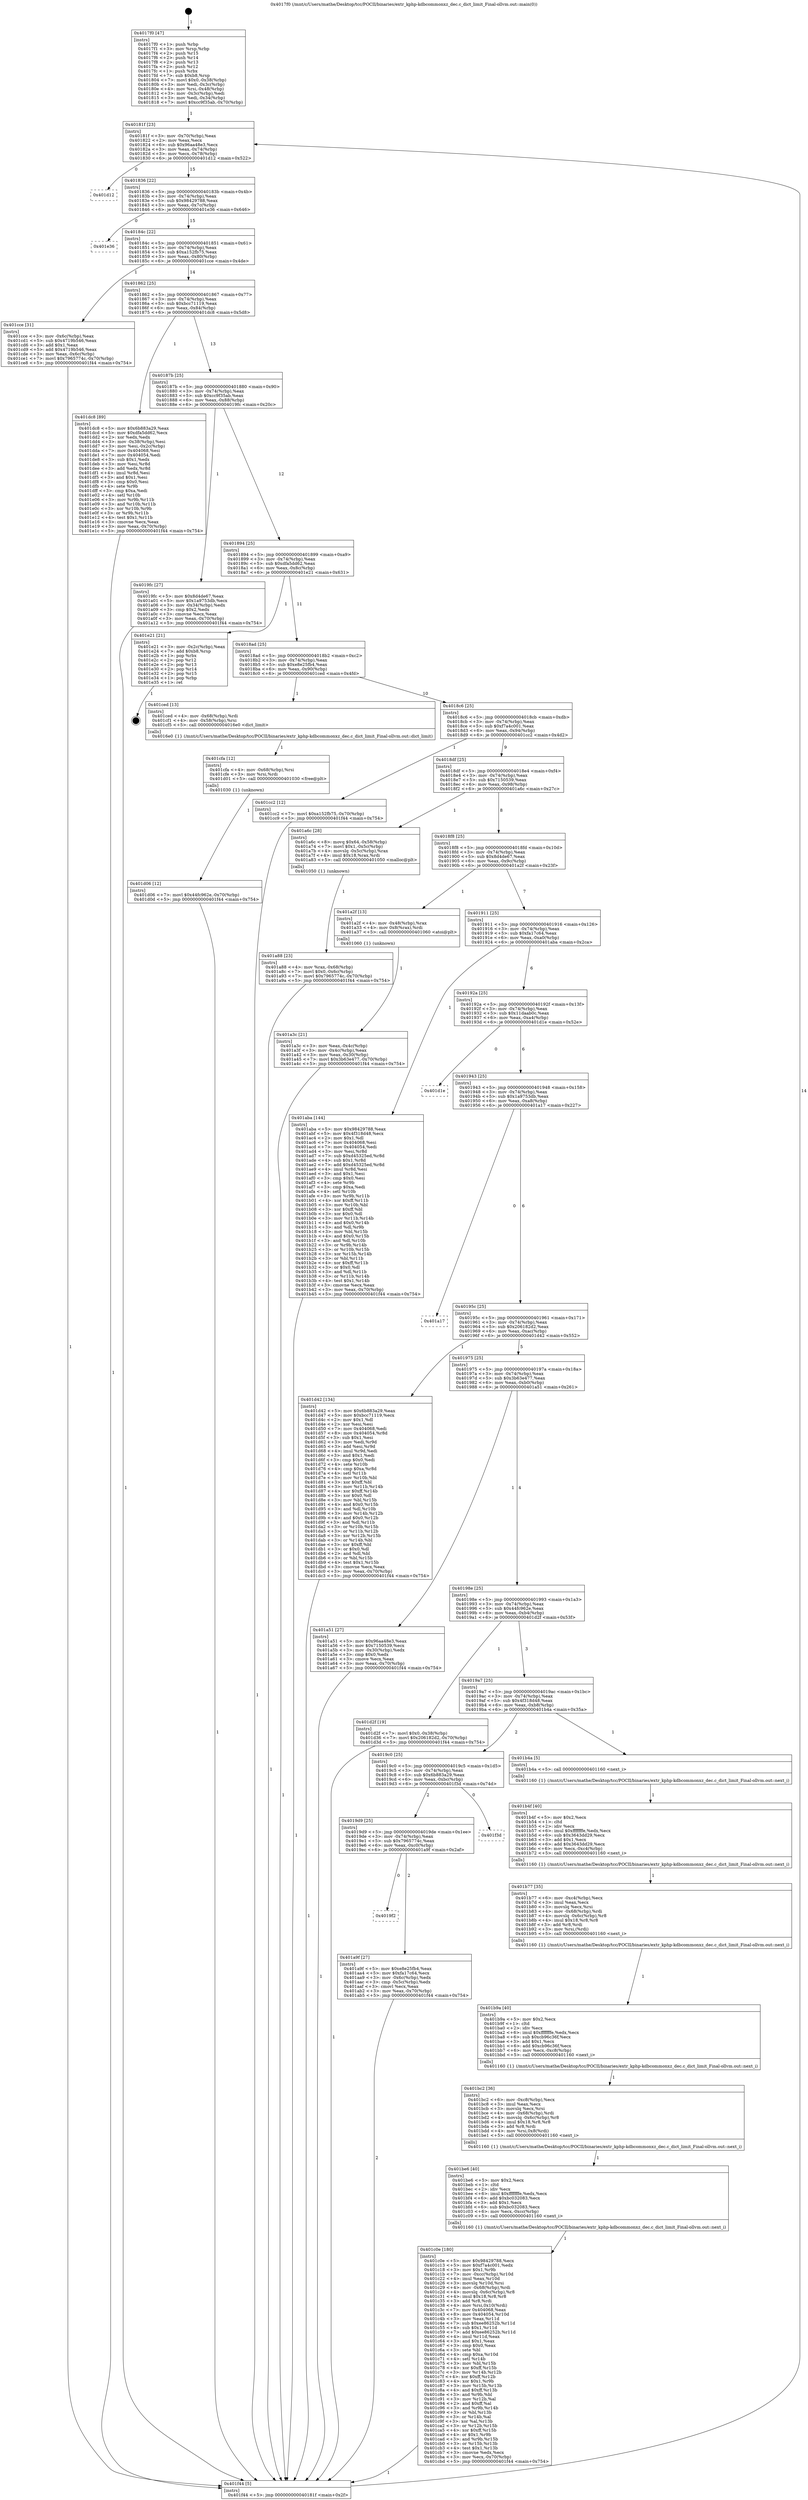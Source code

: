 digraph "0x4017f0" {
  label = "0x4017f0 (/mnt/c/Users/mathe/Desktop/tcc/POCII/binaries/extr_kphp-kdbcommonxz_dec.c_dict_limit_Final-ollvm.out::main(0))"
  labelloc = "t"
  node[shape=record]

  Entry [label="",width=0.3,height=0.3,shape=circle,fillcolor=black,style=filled]
  "0x40181f" [label="{
     0x40181f [23]\l
     | [instrs]\l
     &nbsp;&nbsp;0x40181f \<+3\>: mov -0x70(%rbp),%eax\l
     &nbsp;&nbsp;0x401822 \<+2\>: mov %eax,%ecx\l
     &nbsp;&nbsp;0x401824 \<+6\>: sub $0x96aa48e3,%ecx\l
     &nbsp;&nbsp;0x40182a \<+3\>: mov %eax,-0x74(%rbp)\l
     &nbsp;&nbsp;0x40182d \<+3\>: mov %ecx,-0x78(%rbp)\l
     &nbsp;&nbsp;0x401830 \<+6\>: je 0000000000401d12 \<main+0x522\>\l
  }"]
  "0x401d12" [label="{
     0x401d12\l
  }", style=dashed]
  "0x401836" [label="{
     0x401836 [22]\l
     | [instrs]\l
     &nbsp;&nbsp;0x401836 \<+5\>: jmp 000000000040183b \<main+0x4b\>\l
     &nbsp;&nbsp;0x40183b \<+3\>: mov -0x74(%rbp),%eax\l
     &nbsp;&nbsp;0x40183e \<+5\>: sub $0x98429788,%eax\l
     &nbsp;&nbsp;0x401843 \<+3\>: mov %eax,-0x7c(%rbp)\l
     &nbsp;&nbsp;0x401846 \<+6\>: je 0000000000401e36 \<main+0x646\>\l
  }"]
  Exit [label="",width=0.3,height=0.3,shape=circle,fillcolor=black,style=filled,peripheries=2]
  "0x401e36" [label="{
     0x401e36\l
  }", style=dashed]
  "0x40184c" [label="{
     0x40184c [22]\l
     | [instrs]\l
     &nbsp;&nbsp;0x40184c \<+5\>: jmp 0000000000401851 \<main+0x61\>\l
     &nbsp;&nbsp;0x401851 \<+3\>: mov -0x74(%rbp),%eax\l
     &nbsp;&nbsp;0x401854 \<+5\>: sub $0xa152fb75,%eax\l
     &nbsp;&nbsp;0x401859 \<+3\>: mov %eax,-0x80(%rbp)\l
     &nbsp;&nbsp;0x40185c \<+6\>: je 0000000000401cce \<main+0x4de\>\l
  }"]
  "0x401d06" [label="{
     0x401d06 [12]\l
     | [instrs]\l
     &nbsp;&nbsp;0x401d06 \<+7\>: movl $0x44fc962e,-0x70(%rbp)\l
     &nbsp;&nbsp;0x401d0d \<+5\>: jmp 0000000000401f44 \<main+0x754\>\l
  }"]
  "0x401cce" [label="{
     0x401cce [31]\l
     | [instrs]\l
     &nbsp;&nbsp;0x401cce \<+3\>: mov -0x6c(%rbp),%eax\l
     &nbsp;&nbsp;0x401cd1 \<+5\>: sub $0x4719b546,%eax\l
     &nbsp;&nbsp;0x401cd6 \<+3\>: add $0x1,%eax\l
     &nbsp;&nbsp;0x401cd9 \<+5\>: add $0x4719b546,%eax\l
     &nbsp;&nbsp;0x401cde \<+3\>: mov %eax,-0x6c(%rbp)\l
     &nbsp;&nbsp;0x401ce1 \<+7\>: movl $0x7965774c,-0x70(%rbp)\l
     &nbsp;&nbsp;0x401ce8 \<+5\>: jmp 0000000000401f44 \<main+0x754\>\l
  }"]
  "0x401862" [label="{
     0x401862 [25]\l
     | [instrs]\l
     &nbsp;&nbsp;0x401862 \<+5\>: jmp 0000000000401867 \<main+0x77\>\l
     &nbsp;&nbsp;0x401867 \<+3\>: mov -0x74(%rbp),%eax\l
     &nbsp;&nbsp;0x40186a \<+5\>: sub $0xbcc71119,%eax\l
     &nbsp;&nbsp;0x40186f \<+6\>: mov %eax,-0x84(%rbp)\l
     &nbsp;&nbsp;0x401875 \<+6\>: je 0000000000401dc8 \<main+0x5d8\>\l
  }"]
  "0x401cfa" [label="{
     0x401cfa [12]\l
     | [instrs]\l
     &nbsp;&nbsp;0x401cfa \<+4\>: mov -0x68(%rbp),%rsi\l
     &nbsp;&nbsp;0x401cfe \<+3\>: mov %rsi,%rdi\l
     &nbsp;&nbsp;0x401d01 \<+5\>: call 0000000000401030 \<free@plt\>\l
     | [calls]\l
     &nbsp;&nbsp;0x401030 \{1\} (unknown)\l
  }"]
  "0x401dc8" [label="{
     0x401dc8 [89]\l
     | [instrs]\l
     &nbsp;&nbsp;0x401dc8 \<+5\>: mov $0x6b883a29,%eax\l
     &nbsp;&nbsp;0x401dcd \<+5\>: mov $0xdfa5dd62,%ecx\l
     &nbsp;&nbsp;0x401dd2 \<+2\>: xor %edx,%edx\l
     &nbsp;&nbsp;0x401dd4 \<+3\>: mov -0x38(%rbp),%esi\l
     &nbsp;&nbsp;0x401dd7 \<+3\>: mov %esi,-0x2c(%rbp)\l
     &nbsp;&nbsp;0x401dda \<+7\>: mov 0x404068,%esi\l
     &nbsp;&nbsp;0x401de1 \<+7\>: mov 0x404054,%edi\l
     &nbsp;&nbsp;0x401de8 \<+3\>: sub $0x1,%edx\l
     &nbsp;&nbsp;0x401deb \<+3\>: mov %esi,%r8d\l
     &nbsp;&nbsp;0x401dee \<+3\>: add %edx,%r8d\l
     &nbsp;&nbsp;0x401df1 \<+4\>: imul %r8d,%esi\l
     &nbsp;&nbsp;0x401df5 \<+3\>: and $0x1,%esi\l
     &nbsp;&nbsp;0x401df8 \<+3\>: cmp $0x0,%esi\l
     &nbsp;&nbsp;0x401dfb \<+4\>: sete %r9b\l
     &nbsp;&nbsp;0x401dff \<+3\>: cmp $0xa,%edi\l
     &nbsp;&nbsp;0x401e02 \<+4\>: setl %r10b\l
     &nbsp;&nbsp;0x401e06 \<+3\>: mov %r9b,%r11b\l
     &nbsp;&nbsp;0x401e09 \<+3\>: and %r10b,%r11b\l
     &nbsp;&nbsp;0x401e0c \<+3\>: xor %r10b,%r9b\l
     &nbsp;&nbsp;0x401e0f \<+3\>: or %r9b,%r11b\l
     &nbsp;&nbsp;0x401e12 \<+4\>: test $0x1,%r11b\l
     &nbsp;&nbsp;0x401e16 \<+3\>: cmovne %ecx,%eax\l
     &nbsp;&nbsp;0x401e19 \<+3\>: mov %eax,-0x70(%rbp)\l
     &nbsp;&nbsp;0x401e1c \<+5\>: jmp 0000000000401f44 \<main+0x754\>\l
  }"]
  "0x40187b" [label="{
     0x40187b [25]\l
     | [instrs]\l
     &nbsp;&nbsp;0x40187b \<+5\>: jmp 0000000000401880 \<main+0x90\>\l
     &nbsp;&nbsp;0x401880 \<+3\>: mov -0x74(%rbp),%eax\l
     &nbsp;&nbsp;0x401883 \<+5\>: sub $0xcc9f35ab,%eax\l
     &nbsp;&nbsp;0x401888 \<+6\>: mov %eax,-0x88(%rbp)\l
     &nbsp;&nbsp;0x40188e \<+6\>: je 00000000004019fc \<main+0x20c\>\l
  }"]
  "0x401c0e" [label="{
     0x401c0e [180]\l
     | [instrs]\l
     &nbsp;&nbsp;0x401c0e \<+5\>: mov $0x98429788,%ecx\l
     &nbsp;&nbsp;0x401c13 \<+5\>: mov $0xf7a4c001,%edx\l
     &nbsp;&nbsp;0x401c18 \<+3\>: mov $0x1,%r9b\l
     &nbsp;&nbsp;0x401c1b \<+7\>: mov -0xcc(%rbp),%r10d\l
     &nbsp;&nbsp;0x401c22 \<+4\>: imul %eax,%r10d\l
     &nbsp;&nbsp;0x401c26 \<+3\>: movslq %r10d,%rsi\l
     &nbsp;&nbsp;0x401c29 \<+4\>: mov -0x68(%rbp),%rdi\l
     &nbsp;&nbsp;0x401c2d \<+4\>: movslq -0x6c(%rbp),%r8\l
     &nbsp;&nbsp;0x401c31 \<+4\>: imul $0x18,%r8,%r8\l
     &nbsp;&nbsp;0x401c35 \<+3\>: add %r8,%rdi\l
     &nbsp;&nbsp;0x401c38 \<+4\>: mov %rsi,0x10(%rdi)\l
     &nbsp;&nbsp;0x401c3c \<+7\>: mov 0x404068,%eax\l
     &nbsp;&nbsp;0x401c43 \<+8\>: mov 0x404054,%r10d\l
     &nbsp;&nbsp;0x401c4b \<+3\>: mov %eax,%r11d\l
     &nbsp;&nbsp;0x401c4e \<+7\>: sub $0xee86252b,%r11d\l
     &nbsp;&nbsp;0x401c55 \<+4\>: sub $0x1,%r11d\l
     &nbsp;&nbsp;0x401c59 \<+7\>: add $0xee86252b,%r11d\l
     &nbsp;&nbsp;0x401c60 \<+4\>: imul %r11d,%eax\l
     &nbsp;&nbsp;0x401c64 \<+3\>: and $0x1,%eax\l
     &nbsp;&nbsp;0x401c67 \<+3\>: cmp $0x0,%eax\l
     &nbsp;&nbsp;0x401c6a \<+3\>: sete %bl\l
     &nbsp;&nbsp;0x401c6d \<+4\>: cmp $0xa,%r10d\l
     &nbsp;&nbsp;0x401c71 \<+4\>: setl %r14b\l
     &nbsp;&nbsp;0x401c75 \<+3\>: mov %bl,%r15b\l
     &nbsp;&nbsp;0x401c78 \<+4\>: xor $0xff,%r15b\l
     &nbsp;&nbsp;0x401c7c \<+3\>: mov %r14b,%r12b\l
     &nbsp;&nbsp;0x401c7f \<+4\>: xor $0xff,%r12b\l
     &nbsp;&nbsp;0x401c83 \<+4\>: xor $0x1,%r9b\l
     &nbsp;&nbsp;0x401c87 \<+3\>: mov %r15b,%r13b\l
     &nbsp;&nbsp;0x401c8a \<+4\>: and $0xff,%r13b\l
     &nbsp;&nbsp;0x401c8e \<+3\>: and %r9b,%bl\l
     &nbsp;&nbsp;0x401c91 \<+3\>: mov %r12b,%al\l
     &nbsp;&nbsp;0x401c94 \<+2\>: and $0xff,%al\l
     &nbsp;&nbsp;0x401c96 \<+3\>: and %r9b,%r14b\l
     &nbsp;&nbsp;0x401c99 \<+3\>: or %bl,%r13b\l
     &nbsp;&nbsp;0x401c9c \<+3\>: or %r14b,%al\l
     &nbsp;&nbsp;0x401c9f \<+3\>: xor %al,%r13b\l
     &nbsp;&nbsp;0x401ca2 \<+3\>: or %r12b,%r15b\l
     &nbsp;&nbsp;0x401ca5 \<+4\>: xor $0xff,%r15b\l
     &nbsp;&nbsp;0x401ca9 \<+4\>: or $0x1,%r9b\l
     &nbsp;&nbsp;0x401cad \<+3\>: and %r9b,%r15b\l
     &nbsp;&nbsp;0x401cb0 \<+3\>: or %r15b,%r13b\l
     &nbsp;&nbsp;0x401cb3 \<+4\>: test $0x1,%r13b\l
     &nbsp;&nbsp;0x401cb7 \<+3\>: cmovne %edx,%ecx\l
     &nbsp;&nbsp;0x401cba \<+3\>: mov %ecx,-0x70(%rbp)\l
     &nbsp;&nbsp;0x401cbd \<+5\>: jmp 0000000000401f44 \<main+0x754\>\l
  }"]
  "0x4019fc" [label="{
     0x4019fc [27]\l
     | [instrs]\l
     &nbsp;&nbsp;0x4019fc \<+5\>: mov $0x8d4de67,%eax\l
     &nbsp;&nbsp;0x401a01 \<+5\>: mov $0x1a9753db,%ecx\l
     &nbsp;&nbsp;0x401a06 \<+3\>: mov -0x34(%rbp),%edx\l
     &nbsp;&nbsp;0x401a09 \<+3\>: cmp $0x2,%edx\l
     &nbsp;&nbsp;0x401a0c \<+3\>: cmovne %ecx,%eax\l
     &nbsp;&nbsp;0x401a0f \<+3\>: mov %eax,-0x70(%rbp)\l
     &nbsp;&nbsp;0x401a12 \<+5\>: jmp 0000000000401f44 \<main+0x754\>\l
  }"]
  "0x401894" [label="{
     0x401894 [25]\l
     | [instrs]\l
     &nbsp;&nbsp;0x401894 \<+5\>: jmp 0000000000401899 \<main+0xa9\>\l
     &nbsp;&nbsp;0x401899 \<+3\>: mov -0x74(%rbp),%eax\l
     &nbsp;&nbsp;0x40189c \<+5\>: sub $0xdfa5dd62,%eax\l
     &nbsp;&nbsp;0x4018a1 \<+6\>: mov %eax,-0x8c(%rbp)\l
     &nbsp;&nbsp;0x4018a7 \<+6\>: je 0000000000401e21 \<main+0x631\>\l
  }"]
  "0x401f44" [label="{
     0x401f44 [5]\l
     | [instrs]\l
     &nbsp;&nbsp;0x401f44 \<+5\>: jmp 000000000040181f \<main+0x2f\>\l
  }"]
  "0x4017f0" [label="{
     0x4017f0 [47]\l
     | [instrs]\l
     &nbsp;&nbsp;0x4017f0 \<+1\>: push %rbp\l
     &nbsp;&nbsp;0x4017f1 \<+3\>: mov %rsp,%rbp\l
     &nbsp;&nbsp;0x4017f4 \<+2\>: push %r15\l
     &nbsp;&nbsp;0x4017f6 \<+2\>: push %r14\l
     &nbsp;&nbsp;0x4017f8 \<+2\>: push %r13\l
     &nbsp;&nbsp;0x4017fa \<+2\>: push %r12\l
     &nbsp;&nbsp;0x4017fc \<+1\>: push %rbx\l
     &nbsp;&nbsp;0x4017fd \<+7\>: sub $0xb8,%rsp\l
     &nbsp;&nbsp;0x401804 \<+7\>: movl $0x0,-0x38(%rbp)\l
     &nbsp;&nbsp;0x40180b \<+3\>: mov %edi,-0x3c(%rbp)\l
     &nbsp;&nbsp;0x40180e \<+4\>: mov %rsi,-0x48(%rbp)\l
     &nbsp;&nbsp;0x401812 \<+3\>: mov -0x3c(%rbp),%edi\l
     &nbsp;&nbsp;0x401815 \<+3\>: mov %edi,-0x34(%rbp)\l
     &nbsp;&nbsp;0x401818 \<+7\>: movl $0xcc9f35ab,-0x70(%rbp)\l
  }"]
  "0x401be6" [label="{
     0x401be6 [40]\l
     | [instrs]\l
     &nbsp;&nbsp;0x401be6 \<+5\>: mov $0x2,%ecx\l
     &nbsp;&nbsp;0x401beb \<+1\>: cltd\l
     &nbsp;&nbsp;0x401bec \<+2\>: idiv %ecx\l
     &nbsp;&nbsp;0x401bee \<+6\>: imul $0xfffffffe,%edx,%ecx\l
     &nbsp;&nbsp;0x401bf4 \<+6\>: add $0xbc032083,%ecx\l
     &nbsp;&nbsp;0x401bfa \<+3\>: add $0x1,%ecx\l
     &nbsp;&nbsp;0x401bfd \<+6\>: sub $0xbc032083,%ecx\l
     &nbsp;&nbsp;0x401c03 \<+6\>: mov %ecx,-0xcc(%rbp)\l
     &nbsp;&nbsp;0x401c09 \<+5\>: call 0000000000401160 \<next_i\>\l
     | [calls]\l
     &nbsp;&nbsp;0x401160 \{1\} (/mnt/c/Users/mathe/Desktop/tcc/POCII/binaries/extr_kphp-kdbcommonxz_dec.c_dict_limit_Final-ollvm.out::next_i)\l
  }"]
  "0x401e21" [label="{
     0x401e21 [21]\l
     | [instrs]\l
     &nbsp;&nbsp;0x401e21 \<+3\>: mov -0x2c(%rbp),%eax\l
     &nbsp;&nbsp;0x401e24 \<+7\>: add $0xb8,%rsp\l
     &nbsp;&nbsp;0x401e2b \<+1\>: pop %rbx\l
     &nbsp;&nbsp;0x401e2c \<+2\>: pop %r12\l
     &nbsp;&nbsp;0x401e2e \<+2\>: pop %r13\l
     &nbsp;&nbsp;0x401e30 \<+2\>: pop %r14\l
     &nbsp;&nbsp;0x401e32 \<+2\>: pop %r15\l
     &nbsp;&nbsp;0x401e34 \<+1\>: pop %rbp\l
     &nbsp;&nbsp;0x401e35 \<+1\>: ret\l
  }"]
  "0x4018ad" [label="{
     0x4018ad [25]\l
     | [instrs]\l
     &nbsp;&nbsp;0x4018ad \<+5\>: jmp 00000000004018b2 \<main+0xc2\>\l
     &nbsp;&nbsp;0x4018b2 \<+3\>: mov -0x74(%rbp),%eax\l
     &nbsp;&nbsp;0x4018b5 \<+5\>: sub $0xe8e25fb4,%eax\l
     &nbsp;&nbsp;0x4018ba \<+6\>: mov %eax,-0x90(%rbp)\l
     &nbsp;&nbsp;0x4018c0 \<+6\>: je 0000000000401ced \<main+0x4fd\>\l
  }"]
  "0x401bc2" [label="{
     0x401bc2 [36]\l
     | [instrs]\l
     &nbsp;&nbsp;0x401bc2 \<+6\>: mov -0xc8(%rbp),%ecx\l
     &nbsp;&nbsp;0x401bc8 \<+3\>: imul %eax,%ecx\l
     &nbsp;&nbsp;0x401bcb \<+3\>: movslq %ecx,%rsi\l
     &nbsp;&nbsp;0x401bce \<+4\>: mov -0x68(%rbp),%rdi\l
     &nbsp;&nbsp;0x401bd2 \<+4\>: movslq -0x6c(%rbp),%r8\l
     &nbsp;&nbsp;0x401bd6 \<+4\>: imul $0x18,%r8,%r8\l
     &nbsp;&nbsp;0x401bda \<+3\>: add %r8,%rdi\l
     &nbsp;&nbsp;0x401bdd \<+4\>: mov %rsi,0x8(%rdi)\l
     &nbsp;&nbsp;0x401be1 \<+5\>: call 0000000000401160 \<next_i\>\l
     | [calls]\l
     &nbsp;&nbsp;0x401160 \{1\} (/mnt/c/Users/mathe/Desktop/tcc/POCII/binaries/extr_kphp-kdbcommonxz_dec.c_dict_limit_Final-ollvm.out::next_i)\l
  }"]
  "0x401ced" [label="{
     0x401ced [13]\l
     | [instrs]\l
     &nbsp;&nbsp;0x401ced \<+4\>: mov -0x68(%rbp),%rdi\l
     &nbsp;&nbsp;0x401cf1 \<+4\>: mov -0x58(%rbp),%rsi\l
     &nbsp;&nbsp;0x401cf5 \<+5\>: call 00000000004016e0 \<dict_limit\>\l
     | [calls]\l
     &nbsp;&nbsp;0x4016e0 \{1\} (/mnt/c/Users/mathe/Desktop/tcc/POCII/binaries/extr_kphp-kdbcommonxz_dec.c_dict_limit_Final-ollvm.out::dict_limit)\l
  }"]
  "0x4018c6" [label="{
     0x4018c6 [25]\l
     | [instrs]\l
     &nbsp;&nbsp;0x4018c6 \<+5\>: jmp 00000000004018cb \<main+0xdb\>\l
     &nbsp;&nbsp;0x4018cb \<+3\>: mov -0x74(%rbp),%eax\l
     &nbsp;&nbsp;0x4018ce \<+5\>: sub $0xf7a4c001,%eax\l
     &nbsp;&nbsp;0x4018d3 \<+6\>: mov %eax,-0x94(%rbp)\l
     &nbsp;&nbsp;0x4018d9 \<+6\>: je 0000000000401cc2 \<main+0x4d2\>\l
  }"]
  "0x401b9a" [label="{
     0x401b9a [40]\l
     | [instrs]\l
     &nbsp;&nbsp;0x401b9a \<+5\>: mov $0x2,%ecx\l
     &nbsp;&nbsp;0x401b9f \<+1\>: cltd\l
     &nbsp;&nbsp;0x401ba0 \<+2\>: idiv %ecx\l
     &nbsp;&nbsp;0x401ba2 \<+6\>: imul $0xfffffffe,%edx,%ecx\l
     &nbsp;&nbsp;0x401ba8 \<+6\>: sub $0xcb96c36f,%ecx\l
     &nbsp;&nbsp;0x401bae \<+3\>: add $0x1,%ecx\l
     &nbsp;&nbsp;0x401bb1 \<+6\>: add $0xcb96c36f,%ecx\l
     &nbsp;&nbsp;0x401bb7 \<+6\>: mov %ecx,-0xc8(%rbp)\l
     &nbsp;&nbsp;0x401bbd \<+5\>: call 0000000000401160 \<next_i\>\l
     | [calls]\l
     &nbsp;&nbsp;0x401160 \{1\} (/mnt/c/Users/mathe/Desktop/tcc/POCII/binaries/extr_kphp-kdbcommonxz_dec.c_dict_limit_Final-ollvm.out::next_i)\l
  }"]
  "0x401cc2" [label="{
     0x401cc2 [12]\l
     | [instrs]\l
     &nbsp;&nbsp;0x401cc2 \<+7\>: movl $0xa152fb75,-0x70(%rbp)\l
     &nbsp;&nbsp;0x401cc9 \<+5\>: jmp 0000000000401f44 \<main+0x754\>\l
  }"]
  "0x4018df" [label="{
     0x4018df [25]\l
     | [instrs]\l
     &nbsp;&nbsp;0x4018df \<+5\>: jmp 00000000004018e4 \<main+0xf4\>\l
     &nbsp;&nbsp;0x4018e4 \<+3\>: mov -0x74(%rbp),%eax\l
     &nbsp;&nbsp;0x4018e7 \<+5\>: sub $0x7150539,%eax\l
     &nbsp;&nbsp;0x4018ec \<+6\>: mov %eax,-0x98(%rbp)\l
     &nbsp;&nbsp;0x4018f2 \<+6\>: je 0000000000401a6c \<main+0x27c\>\l
  }"]
  "0x401b77" [label="{
     0x401b77 [35]\l
     | [instrs]\l
     &nbsp;&nbsp;0x401b77 \<+6\>: mov -0xc4(%rbp),%ecx\l
     &nbsp;&nbsp;0x401b7d \<+3\>: imul %eax,%ecx\l
     &nbsp;&nbsp;0x401b80 \<+3\>: movslq %ecx,%rsi\l
     &nbsp;&nbsp;0x401b83 \<+4\>: mov -0x68(%rbp),%rdi\l
     &nbsp;&nbsp;0x401b87 \<+4\>: movslq -0x6c(%rbp),%r8\l
     &nbsp;&nbsp;0x401b8b \<+4\>: imul $0x18,%r8,%r8\l
     &nbsp;&nbsp;0x401b8f \<+3\>: add %r8,%rdi\l
     &nbsp;&nbsp;0x401b92 \<+3\>: mov %rsi,(%rdi)\l
     &nbsp;&nbsp;0x401b95 \<+5\>: call 0000000000401160 \<next_i\>\l
     | [calls]\l
     &nbsp;&nbsp;0x401160 \{1\} (/mnt/c/Users/mathe/Desktop/tcc/POCII/binaries/extr_kphp-kdbcommonxz_dec.c_dict_limit_Final-ollvm.out::next_i)\l
  }"]
  "0x401a6c" [label="{
     0x401a6c [28]\l
     | [instrs]\l
     &nbsp;&nbsp;0x401a6c \<+8\>: movq $0x64,-0x58(%rbp)\l
     &nbsp;&nbsp;0x401a74 \<+7\>: movl $0x1,-0x5c(%rbp)\l
     &nbsp;&nbsp;0x401a7b \<+4\>: movslq -0x5c(%rbp),%rax\l
     &nbsp;&nbsp;0x401a7f \<+4\>: imul $0x18,%rax,%rdi\l
     &nbsp;&nbsp;0x401a83 \<+5\>: call 0000000000401050 \<malloc@plt\>\l
     | [calls]\l
     &nbsp;&nbsp;0x401050 \{1\} (unknown)\l
  }"]
  "0x4018f8" [label="{
     0x4018f8 [25]\l
     | [instrs]\l
     &nbsp;&nbsp;0x4018f8 \<+5\>: jmp 00000000004018fd \<main+0x10d\>\l
     &nbsp;&nbsp;0x4018fd \<+3\>: mov -0x74(%rbp),%eax\l
     &nbsp;&nbsp;0x401900 \<+5\>: sub $0x8d4de67,%eax\l
     &nbsp;&nbsp;0x401905 \<+6\>: mov %eax,-0x9c(%rbp)\l
     &nbsp;&nbsp;0x40190b \<+6\>: je 0000000000401a2f \<main+0x23f\>\l
  }"]
  "0x401b4f" [label="{
     0x401b4f [40]\l
     | [instrs]\l
     &nbsp;&nbsp;0x401b4f \<+5\>: mov $0x2,%ecx\l
     &nbsp;&nbsp;0x401b54 \<+1\>: cltd\l
     &nbsp;&nbsp;0x401b55 \<+2\>: idiv %ecx\l
     &nbsp;&nbsp;0x401b57 \<+6\>: imul $0xfffffffe,%edx,%ecx\l
     &nbsp;&nbsp;0x401b5d \<+6\>: sub $0x3643dd29,%ecx\l
     &nbsp;&nbsp;0x401b63 \<+3\>: add $0x1,%ecx\l
     &nbsp;&nbsp;0x401b66 \<+6\>: add $0x3643dd29,%ecx\l
     &nbsp;&nbsp;0x401b6c \<+6\>: mov %ecx,-0xc4(%rbp)\l
     &nbsp;&nbsp;0x401b72 \<+5\>: call 0000000000401160 \<next_i\>\l
     | [calls]\l
     &nbsp;&nbsp;0x401160 \{1\} (/mnt/c/Users/mathe/Desktop/tcc/POCII/binaries/extr_kphp-kdbcommonxz_dec.c_dict_limit_Final-ollvm.out::next_i)\l
  }"]
  "0x401a2f" [label="{
     0x401a2f [13]\l
     | [instrs]\l
     &nbsp;&nbsp;0x401a2f \<+4\>: mov -0x48(%rbp),%rax\l
     &nbsp;&nbsp;0x401a33 \<+4\>: mov 0x8(%rax),%rdi\l
     &nbsp;&nbsp;0x401a37 \<+5\>: call 0000000000401060 \<atoi@plt\>\l
     | [calls]\l
     &nbsp;&nbsp;0x401060 \{1\} (unknown)\l
  }"]
  "0x401911" [label="{
     0x401911 [25]\l
     | [instrs]\l
     &nbsp;&nbsp;0x401911 \<+5\>: jmp 0000000000401916 \<main+0x126\>\l
     &nbsp;&nbsp;0x401916 \<+3\>: mov -0x74(%rbp),%eax\l
     &nbsp;&nbsp;0x401919 \<+5\>: sub $0xfa17c64,%eax\l
     &nbsp;&nbsp;0x40191e \<+6\>: mov %eax,-0xa0(%rbp)\l
     &nbsp;&nbsp;0x401924 \<+6\>: je 0000000000401aba \<main+0x2ca\>\l
  }"]
  "0x401a3c" [label="{
     0x401a3c [21]\l
     | [instrs]\l
     &nbsp;&nbsp;0x401a3c \<+3\>: mov %eax,-0x4c(%rbp)\l
     &nbsp;&nbsp;0x401a3f \<+3\>: mov -0x4c(%rbp),%eax\l
     &nbsp;&nbsp;0x401a42 \<+3\>: mov %eax,-0x30(%rbp)\l
     &nbsp;&nbsp;0x401a45 \<+7\>: movl $0x3b63e477,-0x70(%rbp)\l
     &nbsp;&nbsp;0x401a4c \<+5\>: jmp 0000000000401f44 \<main+0x754\>\l
  }"]
  "0x4019f2" [label="{
     0x4019f2\l
  }", style=dashed]
  "0x401aba" [label="{
     0x401aba [144]\l
     | [instrs]\l
     &nbsp;&nbsp;0x401aba \<+5\>: mov $0x98429788,%eax\l
     &nbsp;&nbsp;0x401abf \<+5\>: mov $0x4f318d48,%ecx\l
     &nbsp;&nbsp;0x401ac4 \<+2\>: mov $0x1,%dl\l
     &nbsp;&nbsp;0x401ac6 \<+7\>: mov 0x404068,%esi\l
     &nbsp;&nbsp;0x401acd \<+7\>: mov 0x404054,%edi\l
     &nbsp;&nbsp;0x401ad4 \<+3\>: mov %esi,%r8d\l
     &nbsp;&nbsp;0x401ad7 \<+7\>: sub $0xd45325ed,%r8d\l
     &nbsp;&nbsp;0x401ade \<+4\>: sub $0x1,%r8d\l
     &nbsp;&nbsp;0x401ae2 \<+7\>: add $0xd45325ed,%r8d\l
     &nbsp;&nbsp;0x401ae9 \<+4\>: imul %r8d,%esi\l
     &nbsp;&nbsp;0x401aed \<+3\>: and $0x1,%esi\l
     &nbsp;&nbsp;0x401af0 \<+3\>: cmp $0x0,%esi\l
     &nbsp;&nbsp;0x401af3 \<+4\>: sete %r9b\l
     &nbsp;&nbsp;0x401af7 \<+3\>: cmp $0xa,%edi\l
     &nbsp;&nbsp;0x401afa \<+4\>: setl %r10b\l
     &nbsp;&nbsp;0x401afe \<+3\>: mov %r9b,%r11b\l
     &nbsp;&nbsp;0x401b01 \<+4\>: xor $0xff,%r11b\l
     &nbsp;&nbsp;0x401b05 \<+3\>: mov %r10b,%bl\l
     &nbsp;&nbsp;0x401b08 \<+3\>: xor $0xff,%bl\l
     &nbsp;&nbsp;0x401b0b \<+3\>: xor $0x0,%dl\l
     &nbsp;&nbsp;0x401b0e \<+3\>: mov %r11b,%r14b\l
     &nbsp;&nbsp;0x401b11 \<+4\>: and $0x0,%r14b\l
     &nbsp;&nbsp;0x401b15 \<+3\>: and %dl,%r9b\l
     &nbsp;&nbsp;0x401b18 \<+3\>: mov %bl,%r15b\l
     &nbsp;&nbsp;0x401b1b \<+4\>: and $0x0,%r15b\l
     &nbsp;&nbsp;0x401b1f \<+3\>: and %dl,%r10b\l
     &nbsp;&nbsp;0x401b22 \<+3\>: or %r9b,%r14b\l
     &nbsp;&nbsp;0x401b25 \<+3\>: or %r10b,%r15b\l
     &nbsp;&nbsp;0x401b28 \<+3\>: xor %r15b,%r14b\l
     &nbsp;&nbsp;0x401b2b \<+3\>: or %bl,%r11b\l
     &nbsp;&nbsp;0x401b2e \<+4\>: xor $0xff,%r11b\l
     &nbsp;&nbsp;0x401b32 \<+3\>: or $0x0,%dl\l
     &nbsp;&nbsp;0x401b35 \<+3\>: and %dl,%r11b\l
     &nbsp;&nbsp;0x401b38 \<+3\>: or %r11b,%r14b\l
     &nbsp;&nbsp;0x401b3b \<+4\>: test $0x1,%r14b\l
     &nbsp;&nbsp;0x401b3f \<+3\>: cmovne %ecx,%eax\l
     &nbsp;&nbsp;0x401b42 \<+3\>: mov %eax,-0x70(%rbp)\l
     &nbsp;&nbsp;0x401b45 \<+5\>: jmp 0000000000401f44 \<main+0x754\>\l
  }"]
  "0x40192a" [label="{
     0x40192a [25]\l
     | [instrs]\l
     &nbsp;&nbsp;0x40192a \<+5\>: jmp 000000000040192f \<main+0x13f\>\l
     &nbsp;&nbsp;0x40192f \<+3\>: mov -0x74(%rbp),%eax\l
     &nbsp;&nbsp;0x401932 \<+5\>: sub $0x11daab0c,%eax\l
     &nbsp;&nbsp;0x401937 \<+6\>: mov %eax,-0xa4(%rbp)\l
     &nbsp;&nbsp;0x40193d \<+6\>: je 0000000000401d1e \<main+0x52e\>\l
  }"]
  "0x401a9f" [label="{
     0x401a9f [27]\l
     | [instrs]\l
     &nbsp;&nbsp;0x401a9f \<+5\>: mov $0xe8e25fb4,%eax\l
     &nbsp;&nbsp;0x401aa4 \<+5\>: mov $0xfa17c64,%ecx\l
     &nbsp;&nbsp;0x401aa9 \<+3\>: mov -0x6c(%rbp),%edx\l
     &nbsp;&nbsp;0x401aac \<+3\>: cmp -0x5c(%rbp),%edx\l
     &nbsp;&nbsp;0x401aaf \<+3\>: cmovl %ecx,%eax\l
     &nbsp;&nbsp;0x401ab2 \<+3\>: mov %eax,-0x70(%rbp)\l
     &nbsp;&nbsp;0x401ab5 \<+5\>: jmp 0000000000401f44 \<main+0x754\>\l
  }"]
  "0x401d1e" [label="{
     0x401d1e\l
  }", style=dashed]
  "0x401943" [label="{
     0x401943 [25]\l
     | [instrs]\l
     &nbsp;&nbsp;0x401943 \<+5\>: jmp 0000000000401948 \<main+0x158\>\l
     &nbsp;&nbsp;0x401948 \<+3\>: mov -0x74(%rbp),%eax\l
     &nbsp;&nbsp;0x40194b \<+5\>: sub $0x1a9753db,%eax\l
     &nbsp;&nbsp;0x401950 \<+6\>: mov %eax,-0xa8(%rbp)\l
     &nbsp;&nbsp;0x401956 \<+6\>: je 0000000000401a17 \<main+0x227\>\l
  }"]
  "0x4019d9" [label="{
     0x4019d9 [25]\l
     | [instrs]\l
     &nbsp;&nbsp;0x4019d9 \<+5\>: jmp 00000000004019de \<main+0x1ee\>\l
     &nbsp;&nbsp;0x4019de \<+3\>: mov -0x74(%rbp),%eax\l
     &nbsp;&nbsp;0x4019e1 \<+5\>: sub $0x7965774c,%eax\l
     &nbsp;&nbsp;0x4019e6 \<+6\>: mov %eax,-0xc0(%rbp)\l
     &nbsp;&nbsp;0x4019ec \<+6\>: je 0000000000401a9f \<main+0x2af\>\l
  }"]
  "0x401a17" [label="{
     0x401a17\l
  }", style=dashed]
  "0x40195c" [label="{
     0x40195c [25]\l
     | [instrs]\l
     &nbsp;&nbsp;0x40195c \<+5\>: jmp 0000000000401961 \<main+0x171\>\l
     &nbsp;&nbsp;0x401961 \<+3\>: mov -0x74(%rbp),%eax\l
     &nbsp;&nbsp;0x401964 \<+5\>: sub $0x206182d2,%eax\l
     &nbsp;&nbsp;0x401969 \<+6\>: mov %eax,-0xac(%rbp)\l
     &nbsp;&nbsp;0x40196f \<+6\>: je 0000000000401d42 \<main+0x552\>\l
  }"]
  "0x401f3d" [label="{
     0x401f3d\l
  }", style=dashed]
  "0x401d42" [label="{
     0x401d42 [134]\l
     | [instrs]\l
     &nbsp;&nbsp;0x401d42 \<+5\>: mov $0x6b883a29,%eax\l
     &nbsp;&nbsp;0x401d47 \<+5\>: mov $0xbcc71119,%ecx\l
     &nbsp;&nbsp;0x401d4c \<+2\>: mov $0x1,%dl\l
     &nbsp;&nbsp;0x401d4e \<+2\>: xor %esi,%esi\l
     &nbsp;&nbsp;0x401d50 \<+7\>: mov 0x404068,%edi\l
     &nbsp;&nbsp;0x401d57 \<+8\>: mov 0x404054,%r8d\l
     &nbsp;&nbsp;0x401d5f \<+3\>: sub $0x1,%esi\l
     &nbsp;&nbsp;0x401d62 \<+3\>: mov %edi,%r9d\l
     &nbsp;&nbsp;0x401d65 \<+3\>: add %esi,%r9d\l
     &nbsp;&nbsp;0x401d68 \<+4\>: imul %r9d,%edi\l
     &nbsp;&nbsp;0x401d6c \<+3\>: and $0x1,%edi\l
     &nbsp;&nbsp;0x401d6f \<+3\>: cmp $0x0,%edi\l
     &nbsp;&nbsp;0x401d72 \<+4\>: sete %r10b\l
     &nbsp;&nbsp;0x401d76 \<+4\>: cmp $0xa,%r8d\l
     &nbsp;&nbsp;0x401d7a \<+4\>: setl %r11b\l
     &nbsp;&nbsp;0x401d7e \<+3\>: mov %r10b,%bl\l
     &nbsp;&nbsp;0x401d81 \<+3\>: xor $0xff,%bl\l
     &nbsp;&nbsp;0x401d84 \<+3\>: mov %r11b,%r14b\l
     &nbsp;&nbsp;0x401d87 \<+4\>: xor $0xff,%r14b\l
     &nbsp;&nbsp;0x401d8b \<+3\>: xor $0x0,%dl\l
     &nbsp;&nbsp;0x401d8e \<+3\>: mov %bl,%r15b\l
     &nbsp;&nbsp;0x401d91 \<+4\>: and $0x0,%r15b\l
     &nbsp;&nbsp;0x401d95 \<+3\>: and %dl,%r10b\l
     &nbsp;&nbsp;0x401d98 \<+3\>: mov %r14b,%r12b\l
     &nbsp;&nbsp;0x401d9b \<+4\>: and $0x0,%r12b\l
     &nbsp;&nbsp;0x401d9f \<+3\>: and %dl,%r11b\l
     &nbsp;&nbsp;0x401da2 \<+3\>: or %r10b,%r15b\l
     &nbsp;&nbsp;0x401da5 \<+3\>: or %r11b,%r12b\l
     &nbsp;&nbsp;0x401da8 \<+3\>: xor %r12b,%r15b\l
     &nbsp;&nbsp;0x401dab \<+3\>: or %r14b,%bl\l
     &nbsp;&nbsp;0x401dae \<+3\>: xor $0xff,%bl\l
     &nbsp;&nbsp;0x401db1 \<+3\>: or $0x0,%dl\l
     &nbsp;&nbsp;0x401db4 \<+2\>: and %dl,%bl\l
     &nbsp;&nbsp;0x401db6 \<+3\>: or %bl,%r15b\l
     &nbsp;&nbsp;0x401db9 \<+4\>: test $0x1,%r15b\l
     &nbsp;&nbsp;0x401dbd \<+3\>: cmovne %ecx,%eax\l
     &nbsp;&nbsp;0x401dc0 \<+3\>: mov %eax,-0x70(%rbp)\l
     &nbsp;&nbsp;0x401dc3 \<+5\>: jmp 0000000000401f44 \<main+0x754\>\l
  }"]
  "0x401975" [label="{
     0x401975 [25]\l
     | [instrs]\l
     &nbsp;&nbsp;0x401975 \<+5\>: jmp 000000000040197a \<main+0x18a\>\l
     &nbsp;&nbsp;0x40197a \<+3\>: mov -0x74(%rbp),%eax\l
     &nbsp;&nbsp;0x40197d \<+5\>: sub $0x3b63e477,%eax\l
     &nbsp;&nbsp;0x401982 \<+6\>: mov %eax,-0xb0(%rbp)\l
     &nbsp;&nbsp;0x401988 \<+6\>: je 0000000000401a51 \<main+0x261\>\l
  }"]
  "0x4019c0" [label="{
     0x4019c0 [25]\l
     | [instrs]\l
     &nbsp;&nbsp;0x4019c0 \<+5\>: jmp 00000000004019c5 \<main+0x1d5\>\l
     &nbsp;&nbsp;0x4019c5 \<+3\>: mov -0x74(%rbp),%eax\l
     &nbsp;&nbsp;0x4019c8 \<+5\>: sub $0x6b883a29,%eax\l
     &nbsp;&nbsp;0x4019cd \<+6\>: mov %eax,-0xbc(%rbp)\l
     &nbsp;&nbsp;0x4019d3 \<+6\>: je 0000000000401f3d \<main+0x74d\>\l
  }"]
  "0x401a51" [label="{
     0x401a51 [27]\l
     | [instrs]\l
     &nbsp;&nbsp;0x401a51 \<+5\>: mov $0x96aa48e3,%eax\l
     &nbsp;&nbsp;0x401a56 \<+5\>: mov $0x7150539,%ecx\l
     &nbsp;&nbsp;0x401a5b \<+3\>: mov -0x30(%rbp),%edx\l
     &nbsp;&nbsp;0x401a5e \<+3\>: cmp $0x0,%edx\l
     &nbsp;&nbsp;0x401a61 \<+3\>: cmove %ecx,%eax\l
     &nbsp;&nbsp;0x401a64 \<+3\>: mov %eax,-0x70(%rbp)\l
     &nbsp;&nbsp;0x401a67 \<+5\>: jmp 0000000000401f44 \<main+0x754\>\l
  }"]
  "0x40198e" [label="{
     0x40198e [25]\l
     | [instrs]\l
     &nbsp;&nbsp;0x40198e \<+5\>: jmp 0000000000401993 \<main+0x1a3\>\l
     &nbsp;&nbsp;0x401993 \<+3\>: mov -0x74(%rbp),%eax\l
     &nbsp;&nbsp;0x401996 \<+5\>: sub $0x44fc962e,%eax\l
     &nbsp;&nbsp;0x40199b \<+6\>: mov %eax,-0xb4(%rbp)\l
     &nbsp;&nbsp;0x4019a1 \<+6\>: je 0000000000401d2f \<main+0x53f\>\l
  }"]
  "0x401a88" [label="{
     0x401a88 [23]\l
     | [instrs]\l
     &nbsp;&nbsp;0x401a88 \<+4\>: mov %rax,-0x68(%rbp)\l
     &nbsp;&nbsp;0x401a8c \<+7\>: movl $0x0,-0x6c(%rbp)\l
     &nbsp;&nbsp;0x401a93 \<+7\>: movl $0x7965774c,-0x70(%rbp)\l
     &nbsp;&nbsp;0x401a9a \<+5\>: jmp 0000000000401f44 \<main+0x754\>\l
  }"]
  "0x401b4a" [label="{
     0x401b4a [5]\l
     | [instrs]\l
     &nbsp;&nbsp;0x401b4a \<+5\>: call 0000000000401160 \<next_i\>\l
     | [calls]\l
     &nbsp;&nbsp;0x401160 \{1\} (/mnt/c/Users/mathe/Desktop/tcc/POCII/binaries/extr_kphp-kdbcommonxz_dec.c_dict_limit_Final-ollvm.out::next_i)\l
  }"]
  "0x401d2f" [label="{
     0x401d2f [19]\l
     | [instrs]\l
     &nbsp;&nbsp;0x401d2f \<+7\>: movl $0x0,-0x38(%rbp)\l
     &nbsp;&nbsp;0x401d36 \<+7\>: movl $0x206182d2,-0x70(%rbp)\l
     &nbsp;&nbsp;0x401d3d \<+5\>: jmp 0000000000401f44 \<main+0x754\>\l
  }"]
  "0x4019a7" [label="{
     0x4019a7 [25]\l
     | [instrs]\l
     &nbsp;&nbsp;0x4019a7 \<+5\>: jmp 00000000004019ac \<main+0x1bc\>\l
     &nbsp;&nbsp;0x4019ac \<+3\>: mov -0x74(%rbp),%eax\l
     &nbsp;&nbsp;0x4019af \<+5\>: sub $0x4f318d48,%eax\l
     &nbsp;&nbsp;0x4019b4 \<+6\>: mov %eax,-0xb8(%rbp)\l
     &nbsp;&nbsp;0x4019ba \<+6\>: je 0000000000401b4a \<main+0x35a\>\l
  }"]
  Entry -> "0x4017f0" [label=" 1"]
  "0x40181f" -> "0x401d12" [label=" 0"]
  "0x40181f" -> "0x401836" [label=" 15"]
  "0x401e21" -> Exit [label=" 1"]
  "0x401836" -> "0x401e36" [label=" 0"]
  "0x401836" -> "0x40184c" [label=" 15"]
  "0x401dc8" -> "0x401f44" [label=" 1"]
  "0x40184c" -> "0x401cce" [label=" 1"]
  "0x40184c" -> "0x401862" [label=" 14"]
  "0x401d42" -> "0x401f44" [label=" 1"]
  "0x401862" -> "0x401dc8" [label=" 1"]
  "0x401862" -> "0x40187b" [label=" 13"]
  "0x401d2f" -> "0x401f44" [label=" 1"]
  "0x40187b" -> "0x4019fc" [label=" 1"]
  "0x40187b" -> "0x401894" [label=" 12"]
  "0x4019fc" -> "0x401f44" [label=" 1"]
  "0x4017f0" -> "0x40181f" [label=" 1"]
  "0x401f44" -> "0x40181f" [label=" 14"]
  "0x401d06" -> "0x401f44" [label=" 1"]
  "0x401894" -> "0x401e21" [label=" 1"]
  "0x401894" -> "0x4018ad" [label=" 11"]
  "0x401cfa" -> "0x401d06" [label=" 1"]
  "0x4018ad" -> "0x401ced" [label=" 1"]
  "0x4018ad" -> "0x4018c6" [label=" 10"]
  "0x401ced" -> "0x401cfa" [label=" 1"]
  "0x4018c6" -> "0x401cc2" [label=" 1"]
  "0x4018c6" -> "0x4018df" [label=" 9"]
  "0x401cce" -> "0x401f44" [label=" 1"]
  "0x4018df" -> "0x401a6c" [label=" 1"]
  "0x4018df" -> "0x4018f8" [label=" 8"]
  "0x401cc2" -> "0x401f44" [label=" 1"]
  "0x4018f8" -> "0x401a2f" [label=" 1"]
  "0x4018f8" -> "0x401911" [label=" 7"]
  "0x401a2f" -> "0x401a3c" [label=" 1"]
  "0x401a3c" -> "0x401f44" [label=" 1"]
  "0x401c0e" -> "0x401f44" [label=" 1"]
  "0x401911" -> "0x401aba" [label=" 1"]
  "0x401911" -> "0x40192a" [label=" 6"]
  "0x401be6" -> "0x401c0e" [label=" 1"]
  "0x40192a" -> "0x401d1e" [label=" 0"]
  "0x40192a" -> "0x401943" [label=" 6"]
  "0x401bc2" -> "0x401be6" [label=" 1"]
  "0x401943" -> "0x401a17" [label=" 0"]
  "0x401943" -> "0x40195c" [label=" 6"]
  "0x401b77" -> "0x401b9a" [label=" 1"]
  "0x40195c" -> "0x401d42" [label=" 1"]
  "0x40195c" -> "0x401975" [label=" 5"]
  "0x401b4f" -> "0x401b77" [label=" 1"]
  "0x401975" -> "0x401a51" [label=" 1"]
  "0x401975" -> "0x40198e" [label=" 4"]
  "0x401a51" -> "0x401f44" [label=" 1"]
  "0x401a6c" -> "0x401a88" [label=" 1"]
  "0x401a88" -> "0x401f44" [label=" 1"]
  "0x401aba" -> "0x401f44" [label=" 1"]
  "0x40198e" -> "0x401d2f" [label=" 1"]
  "0x40198e" -> "0x4019a7" [label=" 3"]
  "0x401a9f" -> "0x401f44" [label=" 2"]
  "0x4019a7" -> "0x401b4a" [label=" 1"]
  "0x4019a7" -> "0x4019c0" [label=" 2"]
  "0x401b4a" -> "0x401b4f" [label=" 1"]
  "0x4019c0" -> "0x401f3d" [label=" 0"]
  "0x4019c0" -> "0x4019d9" [label=" 2"]
  "0x401b9a" -> "0x401bc2" [label=" 1"]
  "0x4019d9" -> "0x401a9f" [label=" 2"]
  "0x4019d9" -> "0x4019f2" [label=" 0"]
}

